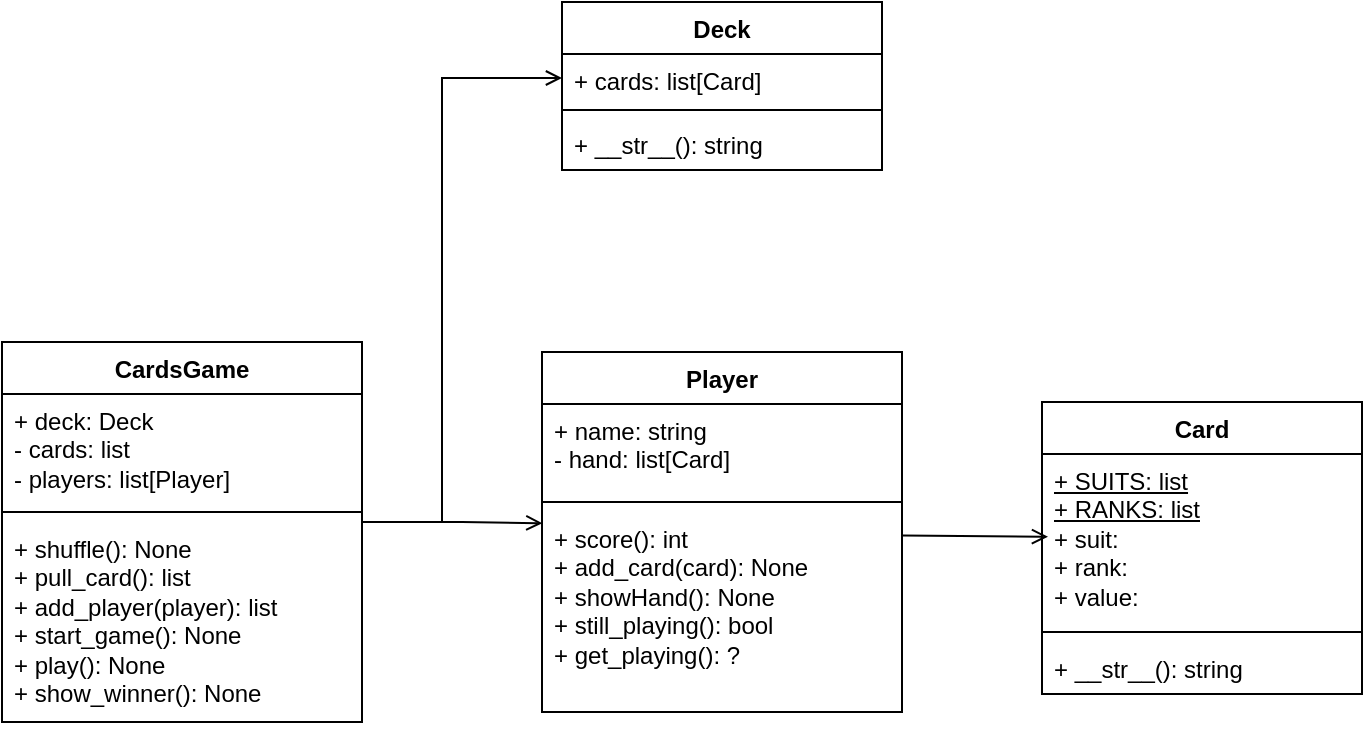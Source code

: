 <mxfile version="24.7.17">
  <diagram name="Página-1" id="z1li7U-XqdV79PXpUnW0">
    <mxGraphModel dx="858" dy="1044" grid="1" gridSize="10" guides="1" tooltips="1" connect="1" arrows="1" fold="1" page="1" pageScale="1" pageWidth="827" pageHeight="1169" math="0" shadow="0">
      <root>
        <mxCell id="0" />
        <mxCell id="1" parent="0" />
        <mxCell id="96qf83DqyLhSO01UxmnA-1" value="Card&lt;div&gt;&lt;br&gt;&lt;/div&gt;" style="swimlane;fontStyle=1;align=center;verticalAlign=top;childLayout=stackLayout;horizontal=1;startSize=26;horizontalStack=0;resizeParent=1;resizeParentMax=0;resizeLast=0;collapsible=1;marginBottom=0;whiteSpace=wrap;html=1;" vertex="1" parent="1">
          <mxGeometry x="580" y="420" width="160" height="146" as="geometry" />
        </mxCell>
        <mxCell id="96qf83DqyLhSO01UxmnA-2" value="&lt;u&gt;+ SUITS: list&lt;/u&gt;&lt;div&gt;&lt;u&gt;+ RANKS: list&lt;/u&gt;&lt;u&gt;&lt;br&gt;&lt;/u&gt;&lt;/div&gt;&lt;div&gt;+ suit:&lt;/div&gt;&lt;div&gt;+ rank:&lt;br&gt;&lt;/div&gt;&lt;div&gt;+ value:&lt;br&gt;&lt;/div&gt;" style="text;strokeColor=none;fillColor=none;align=left;verticalAlign=top;spacingLeft=4;spacingRight=4;overflow=hidden;rotatable=0;points=[[0,0.5],[1,0.5]];portConstraint=eastwest;whiteSpace=wrap;html=1;" vertex="1" parent="96qf83DqyLhSO01UxmnA-1">
          <mxGeometry y="26" width="160" height="84" as="geometry" />
        </mxCell>
        <mxCell id="96qf83DqyLhSO01UxmnA-3" value="" style="line;strokeWidth=1;fillColor=none;align=left;verticalAlign=middle;spacingTop=-1;spacingLeft=3;spacingRight=3;rotatable=0;labelPosition=right;points=[];portConstraint=eastwest;strokeColor=inherit;" vertex="1" parent="96qf83DqyLhSO01UxmnA-1">
          <mxGeometry y="110" width="160" height="10" as="geometry" />
        </mxCell>
        <mxCell id="96qf83DqyLhSO01UxmnA-4" value="+ __str__(): string" style="text;strokeColor=none;fillColor=none;align=left;verticalAlign=top;spacingLeft=4;spacingRight=4;overflow=hidden;rotatable=0;points=[[0,0.5],[1,0.5]];portConstraint=eastwest;whiteSpace=wrap;html=1;" vertex="1" parent="96qf83DqyLhSO01UxmnA-1">
          <mxGeometry y="120" width="160" height="26" as="geometry" />
        </mxCell>
        <mxCell id="96qf83DqyLhSO01UxmnA-5" value="&lt;div&gt;Deck&lt;/div&gt;" style="swimlane;fontStyle=1;align=center;verticalAlign=top;childLayout=stackLayout;horizontal=1;startSize=26;horizontalStack=0;resizeParent=1;resizeParentMax=0;resizeLast=0;collapsible=1;marginBottom=0;whiteSpace=wrap;html=1;" vertex="1" parent="1">
          <mxGeometry x="340" y="220" width="160" height="84" as="geometry" />
        </mxCell>
        <mxCell id="96qf83DqyLhSO01UxmnA-6" value="&lt;div&gt;+ cards: list[Card]&lt;/div&gt;" style="text;strokeColor=none;fillColor=none;align=left;verticalAlign=top;spacingLeft=4;spacingRight=4;overflow=hidden;rotatable=0;points=[[0,0.5],[1,0.5]];portConstraint=eastwest;whiteSpace=wrap;html=1;" vertex="1" parent="96qf83DqyLhSO01UxmnA-5">
          <mxGeometry y="26" width="160" height="24" as="geometry" />
        </mxCell>
        <mxCell id="96qf83DqyLhSO01UxmnA-7" value="" style="line;strokeWidth=1;fillColor=none;align=left;verticalAlign=middle;spacingTop=-1;spacingLeft=3;spacingRight=3;rotatable=0;labelPosition=right;points=[];portConstraint=eastwest;strokeColor=inherit;" vertex="1" parent="96qf83DqyLhSO01UxmnA-5">
          <mxGeometry y="50" width="160" height="8" as="geometry" />
        </mxCell>
        <mxCell id="96qf83DqyLhSO01UxmnA-8" value="+ __str__(): string" style="text;strokeColor=none;fillColor=none;align=left;verticalAlign=top;spacingLeft=4;spacingRight=4;overflow=hidden;rotatable=0;points=[[0,0.5],[1,0.5]];portConstraint=eastwest;whiteSpace=wrap;html=1;" vertex="1" parent="96qf83DqyLhSO01UxmnA-5">
          <mxGeometry y="58" width="160" height="26" as="geometry" />
        </mxCell>
        <mxCell id="96qf83DqyLhSO01UxmnA-11" value="CardsGame" style="swimlane;fontStyle=1;align=center;verticalAlign=top;childLayout=stackLayout;horizontal=1;startSize=26;horizontalStack=0;resizeParent=1;resizeParentMax=0;resizeLast=0;collapsible=1;marginBottom=0;whiteSpace=wrap;html=1;" vertex="1" parent="1">
          <mxGeometry x="60" y="390" width="180" height="190" as="geometry" />
        </mxCell>
        <mxCell id="96qf83DqyLhSO01UxmnA-12" value="&lt;div&gt;+ deck: Deck&lt;/div&gt;&lt;div&gt;- cards: list&lt;br&gt;&lt;/div&gt;&lt;div&gt;- players: list[Player]&lt;/div&gt;" style="text;strokeColor=none;fillColor=none;align=left;verticalAlign=top;spacingLeft=4;spacingRight=4;overflow=hidden;rotatable=0;points=[[0,0.5],[1,0.5]];portConstraint=eastwest;whiteSpace=wrap;html=1;" vertex="1" parent="96qf83DqyLhSO01UxmnA-11">
          <mxGeometry y="26" width="180" height="54" as="geometry" />
        </mxCell>
        <mxCell id="96qf83DqyLhSO01UxmnA-13" value="" style="line;strokeWidth=1;fillColor=none;align=left;verticalAlign=middle;spacingTop=-1;spacingLeft=3;spacingRight=3;rotatable=0;labelPosition=right;points=[];portConstraint=eastwest;strokeColor=inherit;" vertex="1" parent="96qf83DqyLhSO01UxmnA-11">
          <mxGeometry y="80" width="180" height="10" as="geometry" />
        </mxCell>
        <mxCell id="96qf83DqyLhSO01UxmnA-14" value="+ shuffle(): None&lt;div&gt;+ pull_card(): list&lt;/div&gt;&lt;div&gt;+ add_player(player): list&lt;br&gt;&lt;/div&gt;&lt;div&gt;+ start_game(): None&lt;br&gt;&lt;/div&gt;&lt;div&gt;+ play(): None&lt;br&gt;&lt;/div&gt;&lt;div&gt;+ show_winner(): None&lt;/div&gt;" style="text;strokeColor=none;fillColor=none;align=left;verticalAlign=top;spacingLeft=4;spacingRight=4;overflow=hidden;rotatable=0;points=[[0,0.5],[1,0.5]];portConstraint=eastwest;whiteSpace=wrap;html=1;" vertex="1" parent="96qf83DqyLhSO01UxmnA-11">
          <mxGeometry y="90" width="180" height="100" as="geometry" />
        </mxCell>
        <mxCell id="96qf83DqyLhSO01UxmnA-15" value="Player" style="swimlane;fontStyle=1;align=center;verticalAlign=top;childLayout=stackLayout;horizontal=1;startSize=26;horizontalStack=0;resizeParent=1;resizeParentMax=0;resizeLast=0;collapsible=1;marginBottom=0;whiteSpace=wrap;html=1;" vertex="1" parent="1">
          <mxGeometry x="330" y="395" width="180" height="180" as="geometry" />
        </mxCell>
        <mxCell id="96qf83DqyLhSO01UxmnA-16" value="&lt;div&gt;+ name: string&lt;/div&gt;&lt;div&gt;- hand: list[Card]&lt;/div&gt;" style="text;strokeColor=none;fillColor=none;align=left;verticalAlign=top;spacingLeft=4;spacingRight=4;overflow=hidden;rotatable=0;points=[[0,0.5],[1,0.5]];portConstraint=eastwest;whiteSpace=wrap;html=1;" vertex="1" parent="96qf83DqyLhSO01UxmnA-15">
          <mxGeometry y="26" width="180" height="44" as="geometry" />
        </mxCell>
        <mxCell id="96qf83DqyLhSO01UxmnA-17" value="" style="line;strokeWidth=1;fillColor=none;align=left;verticalAlign=middle;spacingTop=-1;spacingLeft=3;spacingRight=3;rotatable=0;labelPosition=right;points=[];portConstraint=eastwest;strokeColor=inherit;" vertex="1" parent="96qf83DqyLhSO01UxmnA-15">
          <mxGeometry y="70" width="180" height="10" as="geometry" />
        </mxCell>
        <mxCell id="96qf83DqyLhSO01UxmnA-18" value="+ score(): int&lt;div&gt;+ add_card(card): None&lt;br&gt;&lt;/div&gt;&lt;div&gt;+ showHand(): None&lt;br&gt;&lt;/div&gt;&lt;div&gt;+ still_playing(): bool&lt;br&gt;&lt;/div&gt;&lt;div&gt;+ get_playing(): ?&lt;/div&gt;" style="text;strokeColor=none;fillColor=none;align=left;verticalAlign=top;spacingLeft=4;spacingRight=4;overflow=hidden;rotatable=0;points=[[0,0.5],[1,0.5]];portConstraint=eastwest;whiteSpace=wrap;html=1;" vertex="1" parent="96qf83DqyLhSO01UxmnA-15">
          <mxGeometry y="80" width="180" height="100" as="geometry" />
        </mxCell>
        <mxCell id="96qf83DqyLhSO01UxmnA-22" value="" style="endArrow=open;html=1;rounded=0;endFill=0;entryX=0.001;entryY=0.056;entryDx=0;entryDy=0;entryPerimeter=0;" edge="1" parent="96qf83DqyLhSO01UxmnA-15" target="96qf83DqyLhSO01UxmnA-18">
          <mxGeometry width="50" height="50" relative="1" as="geometry">
            <mxPoint x="-90" y="85" as="sourcePoint" />
            <mxPoint x="-27" y="85" as="targetPoint" />
            <Array as="points">
              <mxPoint x="-40" y="85" />
            </Array>
          </mxGeometry>
        </mxCell>
        <mxCell id="96qf83DqyLhSO01UxmnA-24" value="" style="endArrow=open;html=1;rounded=0;endFill=0;exitX=1.002;exitY=0.118;exitDx=0;exitDy=0;exitPerimeter=0;" edge="1" parent="96qf83DqyLhSO01UxmnA-15" source="96qf83DqyLhSO01UxmnA-18">
          <mxGeometry width="50" height="50" relative="1" as="geometry">
            <mxPoint x="93" y="-5" as="sourcePoint" />
            <mxPoint x="253" y="92.358" as="targetPoint" />
          </mxGeometry>
        </mxCell>
        <mxCell id="96qf83DqyLhSO01UxmnA-26" value="" style="endArrow=open;html=1;rounded=0;endFill=0;entryX=0;entryY=0.5;entryDx=0;entryDy=0;" edge="1" parent="1" target="96qf83DqyLhSO01UxmnA-6">
          <mxGeometry width="50" height="50" relative="1" as="geometry">
            <mxPoint x="280" y="480" as="sourcePoint" />
            <mxPoint x="360" y="260" as="targetPoint" />
            <Array as="points">
              <mxPoint x="280" y="258" />
            </Array>
          </mxGeometry>
        </mxCell>
      </root>
    </mxGraphModel>
  </diagram>
</mxfile>
